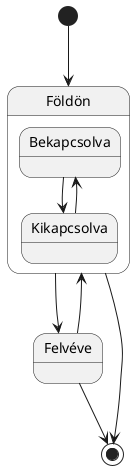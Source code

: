 @startuml
scale 350 width


@startuml
[*] --> Földön
Földön --> Felvéve
Felvéve --> Földön
state Földön {
 Bekapcsolva --> Kikapcsolva
 Kikapcsolva --> Bekapcsolva
}

Felvéve --> [*]
Földön --> [*]

@enduml